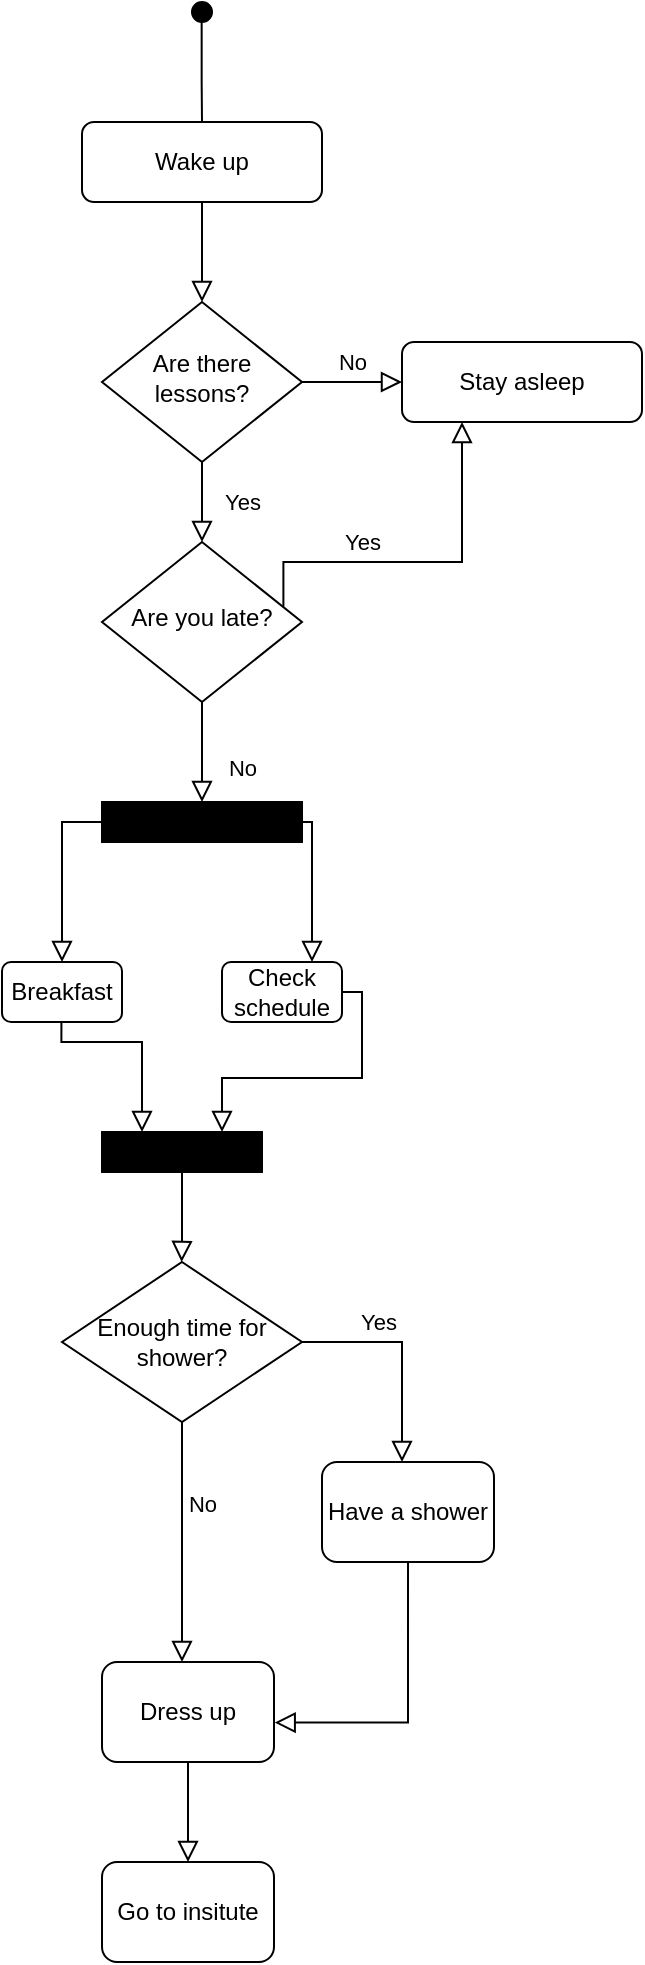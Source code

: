 <mxfile version="24.7.16">
  <diagram id="C5RBs43oDa-KdzZeNtuy" name="Page-1">
    <mxGraphModel dx="1253" dy="719" grid="1" gridSize="10" guides="1" tooltips="1" connect="1" arrows="1" fold="1" page="1" pageScale="1" pageWidth="827" pageHeight="1169" math="0" shadow="0">
      <root>
        <mxCell id="WIyWlLk6GJQsqaUBKTNV-0" />
        <mxCell id="WIyWlLk6GJQsqaUBKTNV-1" parent="WIyWlLk6GJQsqaUBKTNV-0" />
        <mxCell id="WIyWlLk6GJQsqaUBKTNV-2" value="" style="rounded=0;html=1;jettySize=auto;orthogonalLoop=1;fontSize=11;endArrow=block;endFill=0;endSize=8;strokeWidth=1;shadow=0;labelBackgroundColor=none;edgeStyle=orthogonalEdgeStyle;" parent="WIyWlLk6GJQsqaUBKTNV-1" source="WIyWlLk6GJQsqaUBKTNV-3" target="WIyWlLk6GJQsqaUBKTNV-6" edge="1">
          <mxGeometry relative="1" as="geometry" />
        </mxCell>
        <mxCell id="WIyWlLk6GJQsqaUBKTNV-3" value="Wake up" style="rounded=1;whiteSpace=wrap;html=1;fontSize=12;glass=0;strokeWidth=1;shadow=0;" parent="WIyWlLk6GJQsqaUBKTNV-1" vertex="1">
          <mxGeometry x="160" y="80" width="120" height="40" as="geometry" />
        </mxCell>
        <mxCell id="WIyWlLk6GJQsqaUBKTNV-4" value="Yes" style="rounded=0;html=1;jettySize=auto;orthogonalLoop=1;fontSize=11;endArrow=block;endFill=0;endSize=8;strokeWidth=1;shadow=0;labelBackgroundColor=none;edgeStyle=orthogonalEdgeStyle;" parent="WIyWlLk6GJQsqaUBKTNV-1" source="WIyWlLk6GJQsqaUBKTNV-6" target="WIyWlLk6GJQsqaUBKTNV-10" edge="1">
          <mxGeometry y="20" relative="1" as="geometry">
            <mxPoint as="offset" />
          </mxGeometry>
        </mxCell>
        <mxCell id="WIyWlLk6GJQsqaUBKTNV-5" value="No" style="edgeStyle=orthogonalEdgeStyle;rounded=0;html=1;jettySize=auto;orthogonalLoop=1;fontSize=11;endArrow=block;endFill=0;endSize=8;strokeWidth=1;shadow=0;labelBackgroundColor=none;" parent="WIyWlLk6GJQsqaUBKTNV-1" source="WIyWlLk6GJQsqaUBKTNV-6" target="WIyWlLk6GJQsqaUBKTNV-7" edge="1">
          <mxGeometry y="10" relative="1" as="geometry">
            <mxPoint as="offset" />
          </mxGeometry>
        </mxCell>
        <mxCell id="WIyWlLk6GJQsqaUBKTNV-6" value="Are there lessons?" style="rhombus;whiteSpace=wrap;html=1;shadow=0;fontFamily=Helvetica;fontSize=12;align=center;strokeWidth=1;spacing=6;spacingTop=-4;" parent="WIyWlLk6GJQsqaUBKTNV-1" vertex="1">
          <mxGeometry x="170" y="170" width="100" height="80" as="geometry" />
        </mxCell>
        <mxCell id="WIyWlLk6GJQsqaUBKTNV-7" value="Stay asleep" style="rounded=1;whiteSpace=wrap;html=1;fontSize=12;glass=0;strokeWidth=1;shadow=0;" parent="WIyWlLk6GJQsqaUBKTNV-1" vertex="1">
          <mxGeometry x="320" y="190" width="120" height="40" as="geometry" />
        </mxCell>
        <mxCell id="WIyWlLk6GJQsqaUBKTNV-8" value="No" style="rounded=0;html=1;jettySize=auto;orthogonalLoop=1;fontSize=11;endArrow=block;endFill=0;endSize=8;strokeWidth=1;shadow=0;labelBackgroundColor=none;edgeStyle=orthogonalEdgeStyle;" parent="WIyWlLk6GJQsqaUBKTNV-1" source="WIyWlLk6GJQsqaUBKTNV-10" edge="1">
          <mxGeometry x="0.333" y="20" relative="1" as="geometry">
            <mxPoint as="offset" />
            <mxPoint x="220" y="420" as="targetPoint" />
          </mxGeometry>
        </mxCell>
        <mxCell id="WIyWlLk6GJQsqaUBKTNV-10" value="Are you late?" style="rhombus;whiteSpace=wrap;html=1;shadow=0;fontFamily=Helvetica;fontSize=12;align=center;strokeWidth=1;spacing=6;spacingTop=-4;" parent="WIyWlLk6GJQsqaUBKTNV-1" vertex="1">
          <mxGeometry x="170" y="290" width="100" height="80" as="geometry" />
        </mxCell>
        <mxCell id="MAbq_JGPMEGy6lLDE84D-0" value="" style="ellipse;whiteSpace=wrap;html=1;fillColor=#000000;" vertex="1" parent="WIyWlLk6GJQsqaUBKTNV-1">
          <mxGeometry x="215" y="20" width="10" height="10" as="geometry" />
        </mxCell>
        <mxCell id="MAbq_JGPMEGy6lLDE84D-1" value="" style="endArrow=none;html=1;rounded=0;" edge="1" parent="WIyWlLk6GJQsqaUBKTNV-1">
          <mxGeometry width="50" height="50" relative="1" as="geometry">
            <mxPoint x="220" y="80" as="sourcePoint" />
            <mxPoint x="219.83" y="30" as="targetPoint" />
            <Array as="points">
              <mxPoint x="219.83" y="60" />
            </Array>
          </mxGeometry>
        </mxCell>
        <mxCell id="MAbq_JGPMEGy6lLDE84D-3" value="Yes" style="rounded=0;html=1;jettySize=auto;orthogonalLoop=1;fontSize=11;endArrow=block;endFill=0;endSize=8;strokeWidth=1;shadow=0;labelBackgroundColor=none;edgeStyle=orthogonalEdgeStyle;exitX=0.907;exitY=0.403;exitDx=0;exitDy=0;exitPerimeter=0;entryX=0.25;entryY=1;entryDx=0;entryDy=0;" edge="1" parent="WIyWlLk6GJQsqaUBKTNV-1" source="WIyWlLk6GJQsqaUBKTNV-10" target="WIyWlLk6GJQsqaUBKTNV-7">
          <mxGeometry x="-0.322" y="10" relative="1" as="geometry">
            <mxPoint as="offset" />
            <mxPoint x="230" y="260" as="sourcePoint" />
            <mxPoint x="310" y="290" as="targetPoint" />
            <Array as="points">
              <mxPoint x="261" y="300" />
              <mxPoint x="350" y="300" />
            </Array>
          </mxGeometry>
        </mxCell>
        <mxCell id="MAbq_JGPMEGy6lLDE84D-7" value="" style="rounded=0;whiteSpace=wrap;html=1;fillColor=#000000;" vertex="1" parent="WIyWlLk6GJQsqaUBKTNV-1">
          <mxGeometry x="170" y="420" width="100" height="20" as="geometry" />
        </mxCell>
        <mxCell id="MAbq_JGPMEGy6lLDE84D-9" value="" style="rounded=0;html=1;jettySize=auto;orthogonalLoop=1;fontSize=11;endArrow=block;endFill=0;endSize=8;strokeWidth=1;shadow=0;labelBackgroundColor=none;edgeStyle=orthogonalEdgeStyle;exitX=0;exitY=0.5;exitDx=0;exitDy=0;" edge="1" parent="WIyWlLk6GJQsqaUBKTNV-1" source="MAbq_JGPMEGy6lLDE84D-7">
          <mxGeometry x="0.333" y="20" relative="1" as="geometry">
            <mxPoint as="offset" />
            <mxPoint x="150" y="430" as="sourcePoint" />
            <mxPoint x="150" y="500" as="targetPoint" />
          </mxGeometry>
        </mxCell>
        <mxCell id="MAbq_JGPMEGy6lLDE84D-10" value="Breakfast" style="rounded=1;whiteSpace=wrap;html=1;" vertex="1" parent="WIyWlLk6GJQsqaUBKTNV-1">
          <mxGeometry x="120" y="500" width="60" height="30" as="geometry" />
        </mxCell>
        <mxCell id="MAbq_JGPMEGy6lLDE84D-12" value="" style="rounded=0;html=1;jettySize=auto;orthogonalLoop=1;fontSize=11;endArrow=block;endFill=0;endSize=8;strokeWidth=1;shadow=0;labelBackgroundColor=none;edgeStyle=orthogonalEdgeStyle;exitX=1;exitY=0.5;exitDx=0;exitDy=0;entryX=0.75;entryY=0;entryDx=0;entryDy=0;" edge="1" parent="WIyWlLk6GJQsqaUBKTNV-1" source="MAbq_JGPMEGy6lLDE84D-21" target="MAbq_JGPMEGy6lLDE84D-14">
          <mxGeometry x="0.333" y="20" relative="1" as="geometry">
            <mxPoint as="offset" />
            <mxPoint x="310" y="430" as="sourcePoint" />
            <mxPoint x="230" y="580" as="targetPoint" />
            <Array as="points">
              <mxPoint x="300" y="515" />
              <mxPoint x="300" y="558" />
              <mxPoint x="230" y="558" />
            </Array>
          </mxGeometry>
        </mxCell>
        <mxCell id="MAbq_JGPMEGy6lLDE84D-13" value="" style="rounded=0;html=1;jettySize=auto;orthogonalLoop=1;fontSize=11;endArrow=block;endFill=0;endSize=8;strokeWidth=1;shadow=0;labelBackgroundColor=none;edgeStyle=orthogonalEdgeStyle;entryX=0.25;entryY=0;entryDx=0;entryDy=0;" edge="1" parent="WIyWlLk6GJQsqaUBKTNV-1" target="MAbq_JGPMEGy6lLDE84D-14">
          <mxGeometry x="0.333" y="20" relative="1" as="geometry">
            <mxPoint as="offset" />
            <mxPoint x="149.71" y="530" as="sourcePoint" />
            <mxPoint x="190" y="580" as="targetPoint" />
            <Array as="points">
              <mxPoint x="150" y="540" />
              <mxPoint x="190" y="540" />
            </Array>
          </mxGeometry>
        </mxCell>
        <mxCell id="MAbq_JGPMEGy6lLDE84D-14" value="" style="rounded=0;whiteSpace=wrap;html=1;fillColor=#000000;" vertex="1" parent="WIyWlLk6GJQsqaUBKTNV-1">
          <mxGeometry x="170" y="585" width="80" height="20" as="geometry" />
        </mxCell>
        <mxCell id="MAbq_JGPMEGy6lLDE84D-15" value="" style="rounded=0;html=1;jettySize=auto;orthogonalLoop=1;fontSize=11;endArrow=block;endFill=0;endSize=8;strokeWidth=1;shadow=0;labelBackgroundColor=none;edgeStyle=orthogonalEdgeStyle;" edge="1" parent="WIyWlLk6GJQsqaUBKTNV-1">
          <mxGeometry x="0.333" y="20" relative="1" as="geometry">
            <mxPoint as="offset" />
            <mxPoint x="210" y="605" as="sourcePoint" />
            <mxPoint x="209.82" y="650" as="targetPoint" />
            <Array as="points">
              <mxPoint x="209.82" y="640" />
              <mxPoint x="209.82" y="640" />
            </Array>
          </mxGeometry>
        </mxCell>
        <mxCell id="MAbq_JGPMEGy6lLDE84D-17" value="Enough time for shower?" style="rhombus;whiteSpace=wrap;html=1;" vertex="1" parent="WIyWlLk6GJQsqaUBKTNV-1">
          <mxGeometry x="150" y="650" width="120" height="80" as="geometry" />
        </mxCell>
        <mxCell id="MAbq_JGPMEGy6lLDE84D-18" value="Have a shower" style="rounded=1;whiteSpace=wrap;html=1;" vertex="1" parent="WIyWlLk6GJQsqaUBKTNV-1">
          <mxGeometry x="280" y="750" width="86" height="50" as="geometry" />
        </mxCell>
        <mxCell id="MAbq_JGPMEGy6lLDE84D-20" value="Yes" style="rounded=0;html=1;jettySize=auto;orthogonalLoop=1;fontSize=11;endArrow=block;endFill=0;endSize=8;strokeWidth=1;shadow=0;labelBackgroundColor=none;edgeStyle=orthogonalEdgeStyle;exitX=1;exitY=0.5;exitDx=0;exitDy=0;" edge="1" parent="WIyWlLk6GJQsqaUBKTNV-1" source="MAbq_JGPMEGy6lLDE84D-17" target="MAbq_JGPMEGy6lLDE84D-18">
          <mxGeometry x="-0.322" y="10" relative="1" as="geometry">
            <mxPoint as="offset" />
            <mxPoint x="280" y="750" as="sourcePoint" />
            <mxPoint x="410" y="750" as="targetPoint" />
            <Array as="points">
              <mxPoint x="320" y="690" />
            </Array>
          </mxGeometry>
        </mxCell>
        <mxCell id="MAbq_JGPMEGy6lLDE84D-22" value="" style="rounded=0;html=1;jettySize=auto;orthogonalLoop=1;fontSize=11;endArrow=block;endFill=0;endSize=8;strokeWidth=1;shadow=0;labelBackgroundColor=none;edgeStyle=orthogonalEdgeStyle;exitX=1;exitY=0.5;exitDx=0;exitDy=0;entryX=0.75;entryY=0;entryDx=0;entryDy=0;" edge="1" parent="WIyWlLk6GJQsqaUBKTNV-1" target="MAbq_JGPMEGy6lLDE84D-21">
          <mxGeometry x="0.333" y="20" relative="1" as="geometry">
            <mxPoint as="offset" />
            <mxPoint x="260" y="420" as="sourcePoint" />
            <mxPoint x="265" y="490" as="targetPoint" />
            <Array as="points">
              <mxPoint x="260" y="430" />
              <mxPoint x="275" y="430" />
            </Array>
          </mxGeometry>
        </mxCell>
        <mxCell id="MAbq_JGPMEGy6lLDE84D-21" value="Check schedule" style="rounded=1;whiteSpace=wrap;html=1;" vertex="1" parent="WIyWlLk6GJQsqaUBKTNV-1">
          <mxGeometry x="230" y="500" width="60" height="30" as="geometry" />
        </mxCell>
        <mxCell id="MAbq_JGPMEGy6lLDE84D-23" value="No" style="rounded=0;html=1;jettySize=auto;orthogonalLoop=1;fontSize=11;endArrow=block;endFill=0;endSize=8;strokeWidth=1;shadow=0;labelBackgroundColor=none;edgeStyle=orthogonalEdgeStyle;exitX=0.5;exitY=1;exitDx=0;exitDy=0;" edge="1" parent="WIyWlLk6GJQsqaUBKTNV-1" source="MAbq_JGPMEGy6lLDE84D-17">
          <mxGeometry x="-0.322" y="10" relative="1" as="geometry">
            <mxPoint as="offset" />
            <mxPoint x="150" y="770" as="sourcePoint" />
            <mxPoint x="210" y="850" as="targetPoint" />
            <Array as="points">
              <mxPoint x="210" y="830" />
            </Array>
          </mxGeometry>
        </mxCell>
        <mxCell id="MAbq_JGPMEGy6lLDE84D-24" value="Dress up" style="rounded=1;whiteSpace=wrap;html=1;" vertex="1" parent="WIyWlLk6GJQsqaUBKTNV-1">
          <mxGeometry x="170" y="850" width="86" height="50" as="geometry" />
        </mxCell>
        <mxCell id="MAbq_JGPMEGy6lLDE84D-25" value="" style="rounded=0;html=1;jettySize=auto;orthogonalLoop=1;fontSize=11;endArrow=block;endFill=0;endSize=8;strokeWidth=1;shadow=0;labelBackgroundColor=none;edgeStyle=orthogonalEdgeStyle;entryX=1.004;entryY=0.606;entryDx=0;entryDy=0;entryPerimeter=0;" edge="1" parent="WIyWlLk6GJQsqaUBKTNV-1" target="MAbq_JGPMEGy6lLDE84D-24">
          <mxGeometry x="0.333" y="20" relative="1" as="geometry">
            <mxPoint as="offset" />
            <mxPoint x="323.01" y="800" as="sourcePoint" />
            <mxPoint x="322.83" y="845" as="targetPoint" />
            <Array as="points">
              <mxPoint x="323" y="835" />
              <mxPoint x="323" y="880" />
            </Array>
          </mxGeometry>
        </mxCell>
        <mxCell id="MAbq_JGPMEGy6lLDE84D-26" value="Go to insitute" style="rounded=1;whiteSpace=wrap;html=1;" vertex="1" parent="WIyWlLk6GJQsqaUBKTNV-1">
          <mxGeometry x="170" y="950" width="86" height="50" as="geometry" />
        </mxCell>
        <mxCell id="MAbq_JGPMEGy6lLDE84D-27" value="" style="rounded=0;html=1;jettySize=auto;orthogonalLoop=1;fontSize=11;endArrow=block;endFill=0;endSize=8;strokeWidth=1;shadow=0;labelBackgroundColor=none;edgeStyle=orthogonalEdgeStyle;entryX=0.5;entryY=0;entryDx=0;entryDy=0;exitX=0.5;exitY=1;exitDx=0;exitDy=0;" edge="1" parent="WIyWlLk6GJQsqaUBKTNV-1" source="MAbq_JGPMEGy6lLDE84D-24" target="MAbq_JGPMEGy6lLDE84D-26">
          <mxGeometry x="0.333" y="20" relative="1" as="geometry">
            <mxPoint as="offset" />
            <mxPoint x="333.01" y="810" as="sourcePoint" />
            <mxPoint x="266" y="890" as="targetPoint" />
            <Array as="points">
              <mxPoint x="213" y="930" />
              <mxPoint x="213" y="930" />
            </Array>
          </mxGeometry>
        </mxCell>
      </root>
    </mxGraphModel>
  </diagram>
</mxfile>
